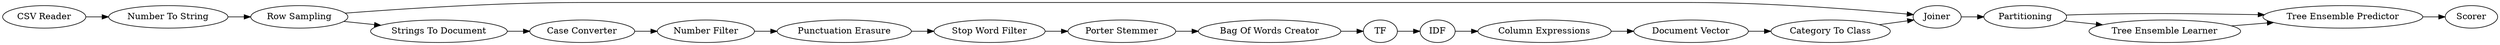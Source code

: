 digraph {
	7 -> 8
	3 -> 2
	13 -> 14
	10 -> 5
	17 -> 20
	19 -> 21
	2 -> 17
	2 -> 4
	12 -> 13
	18 -> 19
	20 -> 19
	14 -> 15
	11 -> 12
	8 -> 11
	15 -> 16
	6 -> 7
	4 -> 10
	5 -> 6
	20 -> 18
	16 -> 17
	1 -> 3
	7 [label="Stop Word Filter"]
	18 [label="Tree Ensemble Learner"]
	21 [label=Scorer]
	8 [label="Porter Stemmer"]
	17 [label=Joiner]
	3 [label="Number To String"]
	19 [label="Tree Ensemble Predictor"]
	6 [label="Punctuation Erasure"]
	15 [label="Document Vector"]
	12 [label=TF]
	10 [label="Case Converter"]
	16 [label="Category To Class"]
	1 [label="CSV Reader"]
	11 [label="Bag Of Words Creator"]
	4 [label="Strings To Document"]
	14 [label="Column Expressions"]
	5 [label="Number Filter"]
	13 [label=IDF]
	20 [label=Partitioning]
	2 [label="Row Sampling"]
	rankdir=LR
}
